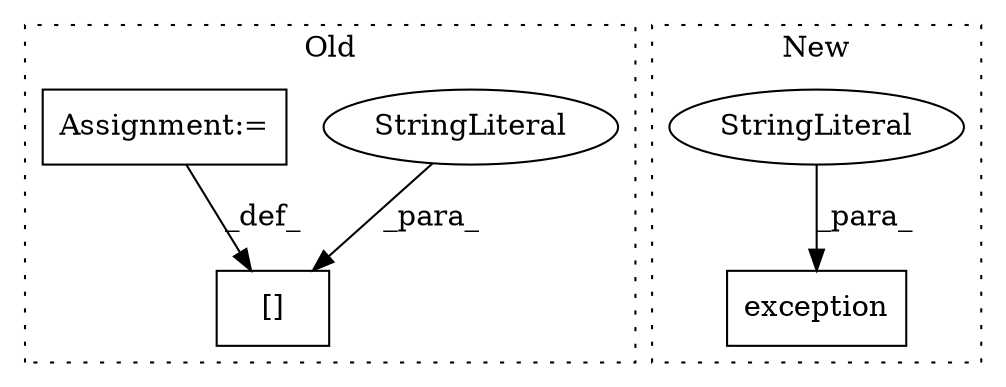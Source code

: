 digraph G {
subgraph cluster0 {
1 [label="[]" a="2" s="6946,6998" l="41,1" shape="box"];
4 [label="StringLiteral" a="45" s="6987" l="11" shape="ellipse"];
5 [label="Assignment:=" a="7" s="6082" l="19" shape="box"];
label = "Old";
style="dotted";
}
subgraph cluster1 {
2 [label="exception" a="32" s="8400,8442" l="10,1" shape="box"];
3 [label="StringLiteral" a="45" s="8410" l="32" shape="ellipse"];
label = "New";
style="dotted";
}
3 -> 2 [label="_para_"];
4 -> 1 [label="_para_"];
5 -> 1 [label="_def_"];
}